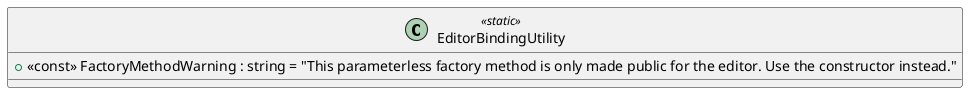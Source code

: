 @startuml
class EditorBindingUtility <<static>> {
    + <<const>> FactoryMethodWarning : string = "This parameterless factory method is only made public for the editor. Use the constructor instead."
}
@enduml
